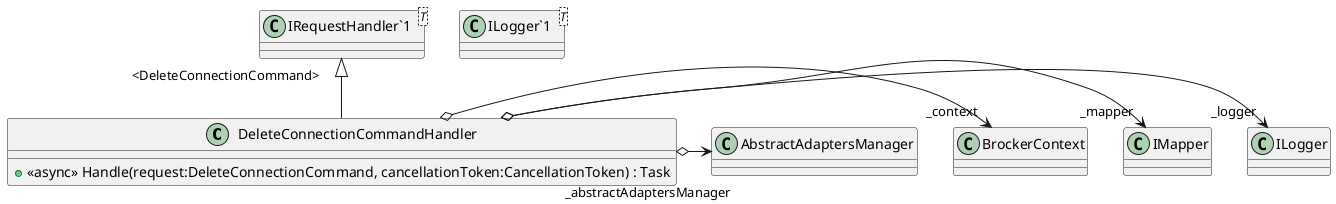 @startuml
class DeleteConnectionCommandHandler {
    + <<async>> Handle(request:DeleteConnectionCommand, cancellationToken:CancellationToken) : Task
}
class "ILogger`1"<T> {
}
class "IRequestHandler`1"<T> {
}
"IRequestHandler`1" "<DeleteConnectionCommand>" <|-- DeleteConnectionCommandHandler
DeleteConnectionCommandHandler o-> "_logger" ILogger
DeleteConnectionCommandHandler o-> "_mapper" IMapper
DeleteConnectionCommandHandler o-> "_context" BrockerContext
DeleteConnectionCommandHandler o-> "_abstractAdaptersManager" AbstractAdaptersManager
@enduml
